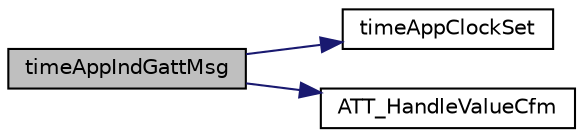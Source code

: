 digraph "timeAppIndGattMsg"
{
  edge [fontname="Helvetica",fontsize="10",labelfontname="Helvetica",labelfontsize="10"];
  node [fontname="Helvetica",fontsize="10",shape=record];
  rankdir="LR";
  Node1 [label="timeAppIndGattMsg",height=0.2,width=0.4,color="black", fillcolor="grey75", style="filled" fontcolor="black"];
  Node1 -> Node2 [color="midnightblue",fontsize="10",style="solid",fontname="Helvetica"];
  Node2 [label="timeAppClockSet",height=0.2,width=0.4,color="black", fillcolor="white", style="filled",URL="$_blood_pressure_2_source_2timeapp_8h.html#aac283f79dc4ea1e0f8f0a01fa24cb333"];
  Node1 -> Node3 [color="midnightblue",fontsize="10",style="solid",fontname="Helvetica"];
  Node3 [label="ATT_HandleValueCfm",height=0.2,width=0.4,color="black", fillcolor="white", style="filled",URL="$group___a_t_t___c_l_i_e_n_t___a_p_i.html#gad81ac287724f2622fe15462e6cae6438",tooltip="Send Handle Value Confirmation. "];
}
